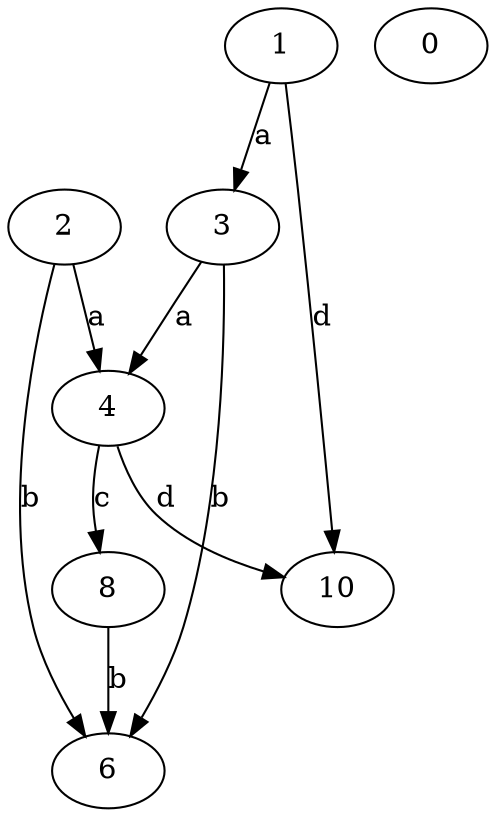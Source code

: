 strict digraph  {
3;
0;
1;
4;
6;
8;
10;
2;
3 -> 4  [label=a];
3 -> 6  [label=b];
1 -> 3  [label=a];
1 -> 10  [label=d];
4 -> 8  [label=c];
4 -> 10  [label=d];
8 -> 6  [label=b];
2 -> 4  [label=a];
2 -> 6  [label=b];
}
